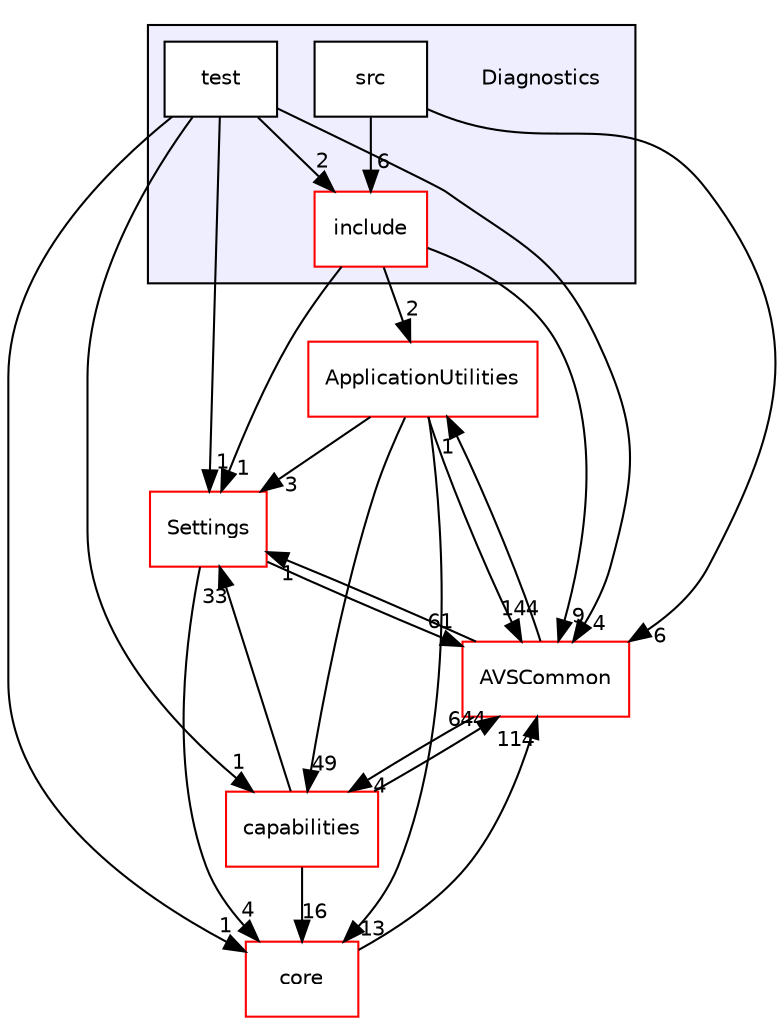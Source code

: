digraph "/workplace/avs-device-sdk/Diagnostics" {
  compound=true
  node [ fontsize="10", fontname="Helvetica"];
  edge [ labelfontsize="10", labelfontname="Helvetica"];
  subgraph clusterdir_335e938d2c12c5a13717c0a8a9316e75 {
    graph [ bgcolor="#eeeeff", pencolor="black", label="" URL="dir_335e938d2c12c5a13717c0a8a9316e75.html"];
    dir_335e938d2c12c5a13717c0a8a9316e75 [shape=plaintext label="Diagnostics"];
    dir_da899f3576e38456bdc4f53131d76ce4 [shape=box label="include" color="red" fillcolor="white" style="filled" URL="dir_da899f3576e38456bdc4f53131d76ce4.html"];
    dir_be7e7e65878ed3932b90a0c807e6b6dd [shape=box label="src" color="black" fillcolor="white" style="filled" URL="dir_be7e7e65878ed3932b90a0c807e6b6dd.html"];
    dir_e24e5347f28b4945433e2579030e887b [shape=box label="test" color="black" fillcolor="white" style="filled" URL="dir_e24e5347f28b4945433e2579030e887b.html"];
  }
  dir_748b5abbb33df61eda67007924a1a0cb [shape=box label="ApplicationUtilities" fillcolor="white" style="filled" color="red" URL="dir_748b5abbb33df61eda67007924a1a0cb.html"];
  dir_8ae0dd75af039a94f4269584fb8eef13 [shape=box label="Settings" fillcolor="white" style="filled" color="red" URL="dir_8ae0dd75af039a94f4269584fb8eef13.html"];
  dir_13e65effb2bde530b17b3d5eefcd0266 [shape=box label="AVSCommon" fillcolor="white" style="filled" color="red" URL="dir_13e65effb2bde530b17b3d5eefcd0266.html"];
  dir_4270bfced15e0e73154b13468c7c9ad9 [shape=box label="core" fillcolor="white" style="filled" color="red" URL="dir_4270bfced15e0e73154b13468c7c9ad9.html"];
  dir_55f1e16e469d547c636a522dac21b8a1 [shape=box label="capabilities" fillcolor="white" style="filled" color="red" URL="dir_55f1e16e469d547c636a522dac21b8a1.html"];
  dir_be7e7e65878ed3932b90a0c807e6b6dd->dir_13e65effb2bde530b17b3d5eefcd0266 [headlabel="6", labeldistance=1.5 headhref="dir_000650_000017.html"];
  dir_be7e7e65878ed3932b90a0c807e6b6dd->dir_da899f3576e38456bdc4f53131d76ce4 [headlabel="6", labeldistance=1.5 headhref="dir_000650_000648.html"];
  dir_748b5abbb33df61eda67007924a1a0cb->dir_8ae0dd75af039a94f4269584fb8eef13 [headlabel="3", labeldistance=1.5 headhref="dir_000127_000709.html"];
  dir_748b5abbb33df61eda67007924a1a0cb->dir_13e65effb2bde530b17b3d5eefcd0266 [headlabel="144", labeldistance=1.5 headhref="dir_000127_000017.html"];
  dir_748b5abbb33df61eda67007924a1a0cb->dir_4270bfced15e0e73154b13468c7c9ad9 [headlabel="13", labeldistance=1.5 headhref="dir_000127_000528.html"];
  dir_748b5abbb33df61eda67007924a1a0cb->dir_55f1e16e469d547c636a522dac21b8a1 [headlabel="49", labeldistance=1.5 headhref="dir_000127_000163.html"];
  dir_e24e5347f28b4945433e2579030e887b->dir_8ae0dd75af039a94f4269584fb8eef13 [headlabel="1", labeldistance=1.5 headhref="dir_000651_000709.html"];
  dir_e24e5347f28b4945433e2579030e887b->dir_13e65effb2bde530b17b3d5eefcd0266 [headlabel="4", labeldistance=1.5 headhref="dir_000651_000017.html"];
  dir_e24e5347f28b4945433e2579030e887b->dir_4270bfced15e0e73154b13468c7c9ad9 [headlabel="1", labeldistance=1.5 headhref="dir_000651_000528.html"];
  dir_e24e5347f28b4945433e2579030e887b->dir_55f1e16e469d547c636a522dac21b8a1 [headlabel="1", labeldistance=1.5 headhref="dir_000651_000163.html"];
  dir_e24e5347f28b4945433e2579030e887b->dir_da899f3576e38456bdc4f53131d76ce4 [headlabel="2", labeldistance=1.5 headhref="dir_000651_000648.html"];
  dir_8ae0dd75af039a94f4269584fb8eef13->dir_13e65effb2bde530b17b3d5eefcd0266 [headlabel="61", labeldistance=1.5 headhref="dir_000709_000017.html"];
  dir_8ae0dd75af039a94f4269584fb8eef13->dir_4270bfced15e0e73154b13468c7c9ad9 [headlabel="4", labeldistance=1.5 headhref="dir_000709_000528.html"];
  dir_13e65effb2bde530b17b3d5eefcd0266->dir_748b5abbb33df61eda67007924a1a0cb [headlabel="1", labeldistance=1.5 headhref="dir_000017_000127.html"];
  dir_13e65effb2bde530b17b3d5eefcd0266->dir_8ae0dd75af039a94f4269584fb8eef13 [headlabel="1", labeldistance=1.5 headhref="dir_000017_000709.html"];
  dir_13e65effb2bde530b17b3d5eefcd0266->dir_55f1e16e469d547c636a522dac21b8a1 [headlabel="4", labeldistance=1.5 headhref="dir_000017_000163.html"];
  dir_4270bfced15e0e73154b13468c7c9ad9->dir_13e65effb2bde530b17b3d5eefcd0266 [headlabel="114", labeldistance=1.5 headhref="dir_000528_000017.html"];
  dir_55f1e16e469d547c636a522dac21b8a1->dir_8ae0dd75af039a94f4269584fb8eef13 [headlabel="33", labeldistance=1.5 headhref="dir_000163_000709.html"];
  dir_55f1e16e469d547c636a522dac21b8a1->dir_13e65effb2bde530b17b3d5eefcd0266 [headlabel="644", labeldistance=1.5 headhref="dir_000163_000017.html"];
  dir_55f1e16e469d547c636a522dac21b8a1->dir_4270bfced15e0e73154b13468c7c9ad9 [headlabel="16", labeldistance=1.5 headhref="dir_000163_000528.html"];
  dir_da899f3576e38456bdc4f53131d76ce4->dir_748b5abbb33df61eda67007924a1a0cb [headlabel="2", labeldistance=1.5 headhref="dir_000648_000127.html"];
  dir_da899f3576e38456bdc4f53131d76ce4->dir_8ae0dd75af039a94f4269584fb8eef13 [headlabel="1", labeldistance=1.5 headhref="dir_000648_000709.html"];
  dir_da899f3576e38456bdc4f53131d76ce4->dir_13e65effb2bde530b17b3d5eefcd0266 [headlabel="9", labeldistance=1.5 headhref="dir_000648_000017.html"];
}
